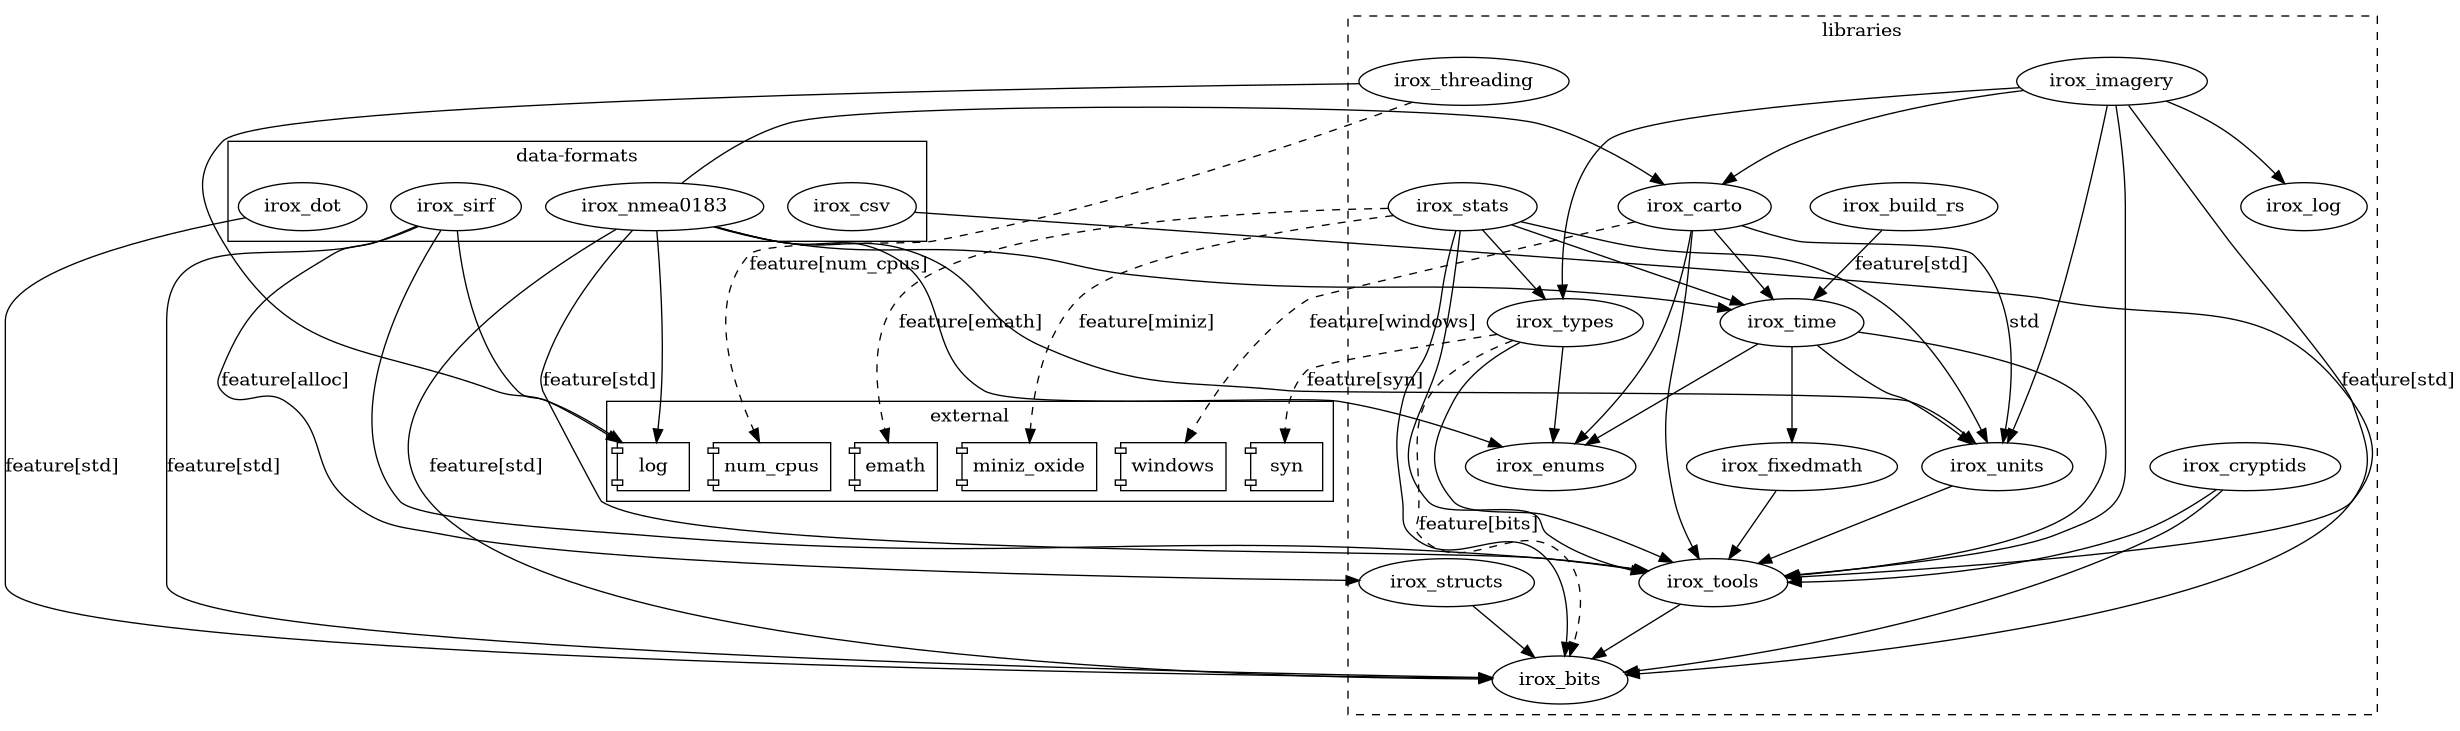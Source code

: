@startdot
digraph DEPS {

        subgraph cluster_external {
            label="external";
            emath
            log
            miniz_oxide
            num_cpus
            syn
            windows
        }

        subgraph cluster_libraries {
            label="libraries";
            style=dashed;

            irox_tools -> irox_bits
            irox_units -> irox_tools
            irox_fixedmath -> irox_tools

            irox_time -> {
                irox_enums
                irox_units
                irox_tools
                irox_fixedmath
            }

            irox_carto -> {
                irox_tools
                irox_enums
                irox_time
            }
            irox_carto -> irox_units [label="std"];
            irox_carto -> windows [style=dashed,label="feature[windows]"]

            irox_cryptids -> {irox_bits irox_tools}

            irox_types -> {
                irox_enums
                irox_tools
            }
            irox_types -> irox_bits [style=dashed,label="feature[bits]"];
            irox_types -> syn [style=dashed,label="feature[syn]"]


            irox_imagery -> {
                irox_log
                irox_bits
                irox_tools
                irox_units
                irox_carto
                irox_types
            }
            irox_stats -> {
                irox_tools
                irox_bits
                irox_types
                irox_time
                irox_units
            }
            irox_stats -> miniz_oxide [style=dashed,label="feature[miniz]"]
            irox_stats -> emath [style=dashed,label="feature[emath]"]

            irox_structs -> irox_bits

            irox_threading -> log
            irox_threading -> num_cpus [style=dashed,label="feature[num_cpus]"]

            irox_build_rs -> irox_time [label="feature[std]"]
        }

        subgraph cluster_daf {
            label="data-formats";
            irox_csv -> irox_tools [label="feature[std]"]

            irox_dot -> irox_bits [label="feature[std]"]

            irox_nmea0183 -> {
                irox_enums
                irox_carto
                irox_units
                irox_time
                log
            }
            irox_nmea0183 -> {irox_bits irox_tools} [label="feature[std]"]

            irox_sirf -> {
                irox_tools
                log
            }
            irox_sirf -> irox_bits [label="feature[std]"]
            irox_sirf -> irox_structs [label="feature[alloc]"]
        }

        emath [shape=component];
        log [shape=component];
        miniz_oxide [shape=component];
        num_cpus [shape=component];
        syn [shape=component];
        windows [shape=component];
}

@enddot